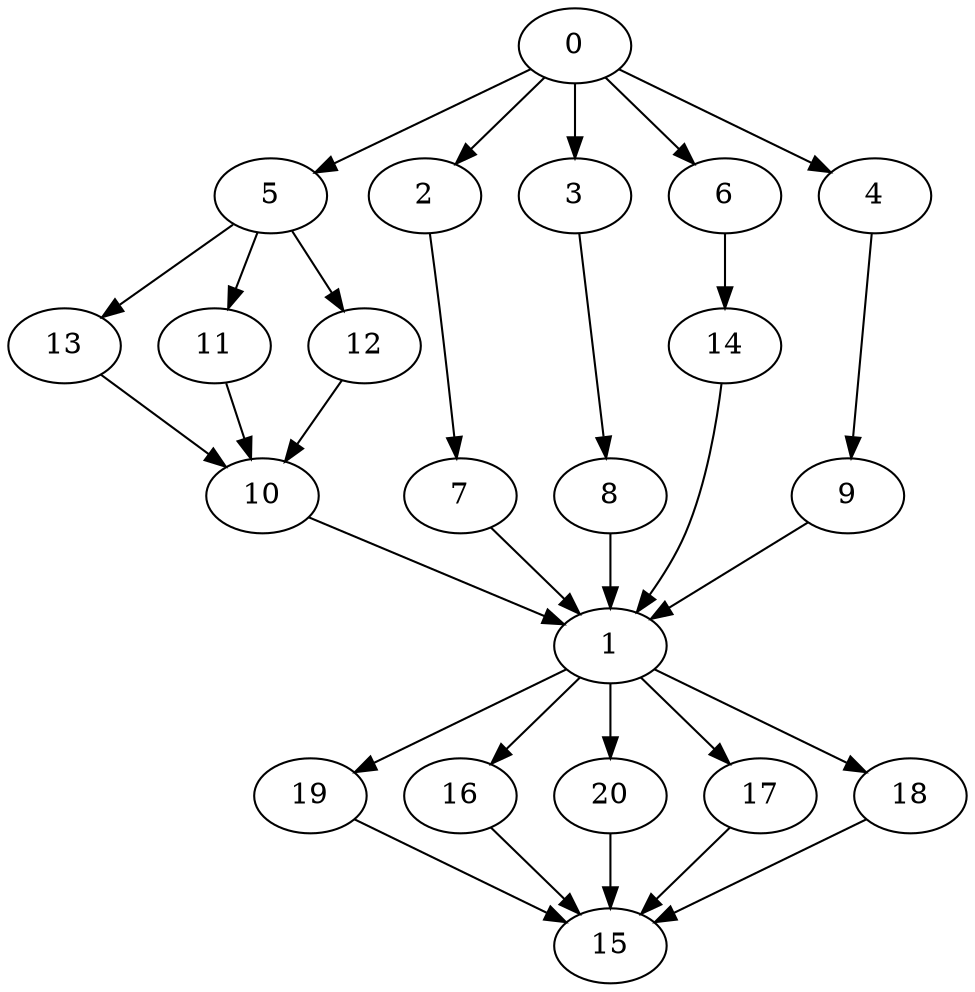 digraph "SeriesParallel-MaxBf-5_Nodes_21_CCR_1.96_WeightType_Random_GB_Homogeneous-2" {
0 [Weight=9];
5 [Weight=7];
2 [Weight=9];
13 [Weight=7];
3 [Weight=4];
11 [Weight=6];
12 [Weight=2];
6 [Weight=9];
4 [Weight=10];
7 [Weight=10];
10 [Weight=9];
8 [Weight=8];
9 [Weight=2];
14 [Weight=7];
1 [Weight=10];
19 [Weight=6];
16 [Weight=3];
20 [Weight=5];
17 [Weight=3];
18 [Weight=2];
15 [Weight=9];
0 -> 4 [Weight=13];
0 -> 5 [Weight=12];
0 -> 6 [Weight=4];
1 -> 20 [Weight=3];
10 -> 1 [Weight=15];
0 -> 2 [Weight=9];
14 -> 1 [Weight=4];
9 -> 1 [Weight=10];
12 -> 10 [Weight=6];
17 -> 15 [Weight=6];
8 -> 1 [Weight=10];
4 -> 9 [Weight=7];
7 -> 1 [Weight=15];
11 -> 10 [Weight=3];
16 -> 15 [Weight=12];
19 -> 15 [Weight=10];
1 -> 18 [Weight=3];
1 -> 19 [Weight=6];
3 -> 8 [Weight=13];
2 -> 7 [Weight=13];
6 -> 14 [Weight=10];
5 -> 12 [Weight=7];
1 -> 17 [Weight=10];
1 -> 16 [Weight=7];
5 -> 11 [Weight=13];
18 -> 15 [Weight=6];
13 -> 10 [Weight=13];
5 -> 13 [Weight=12];
20 -> 15 [Weight=10];
0 -> 3 [Weight=7];
}
